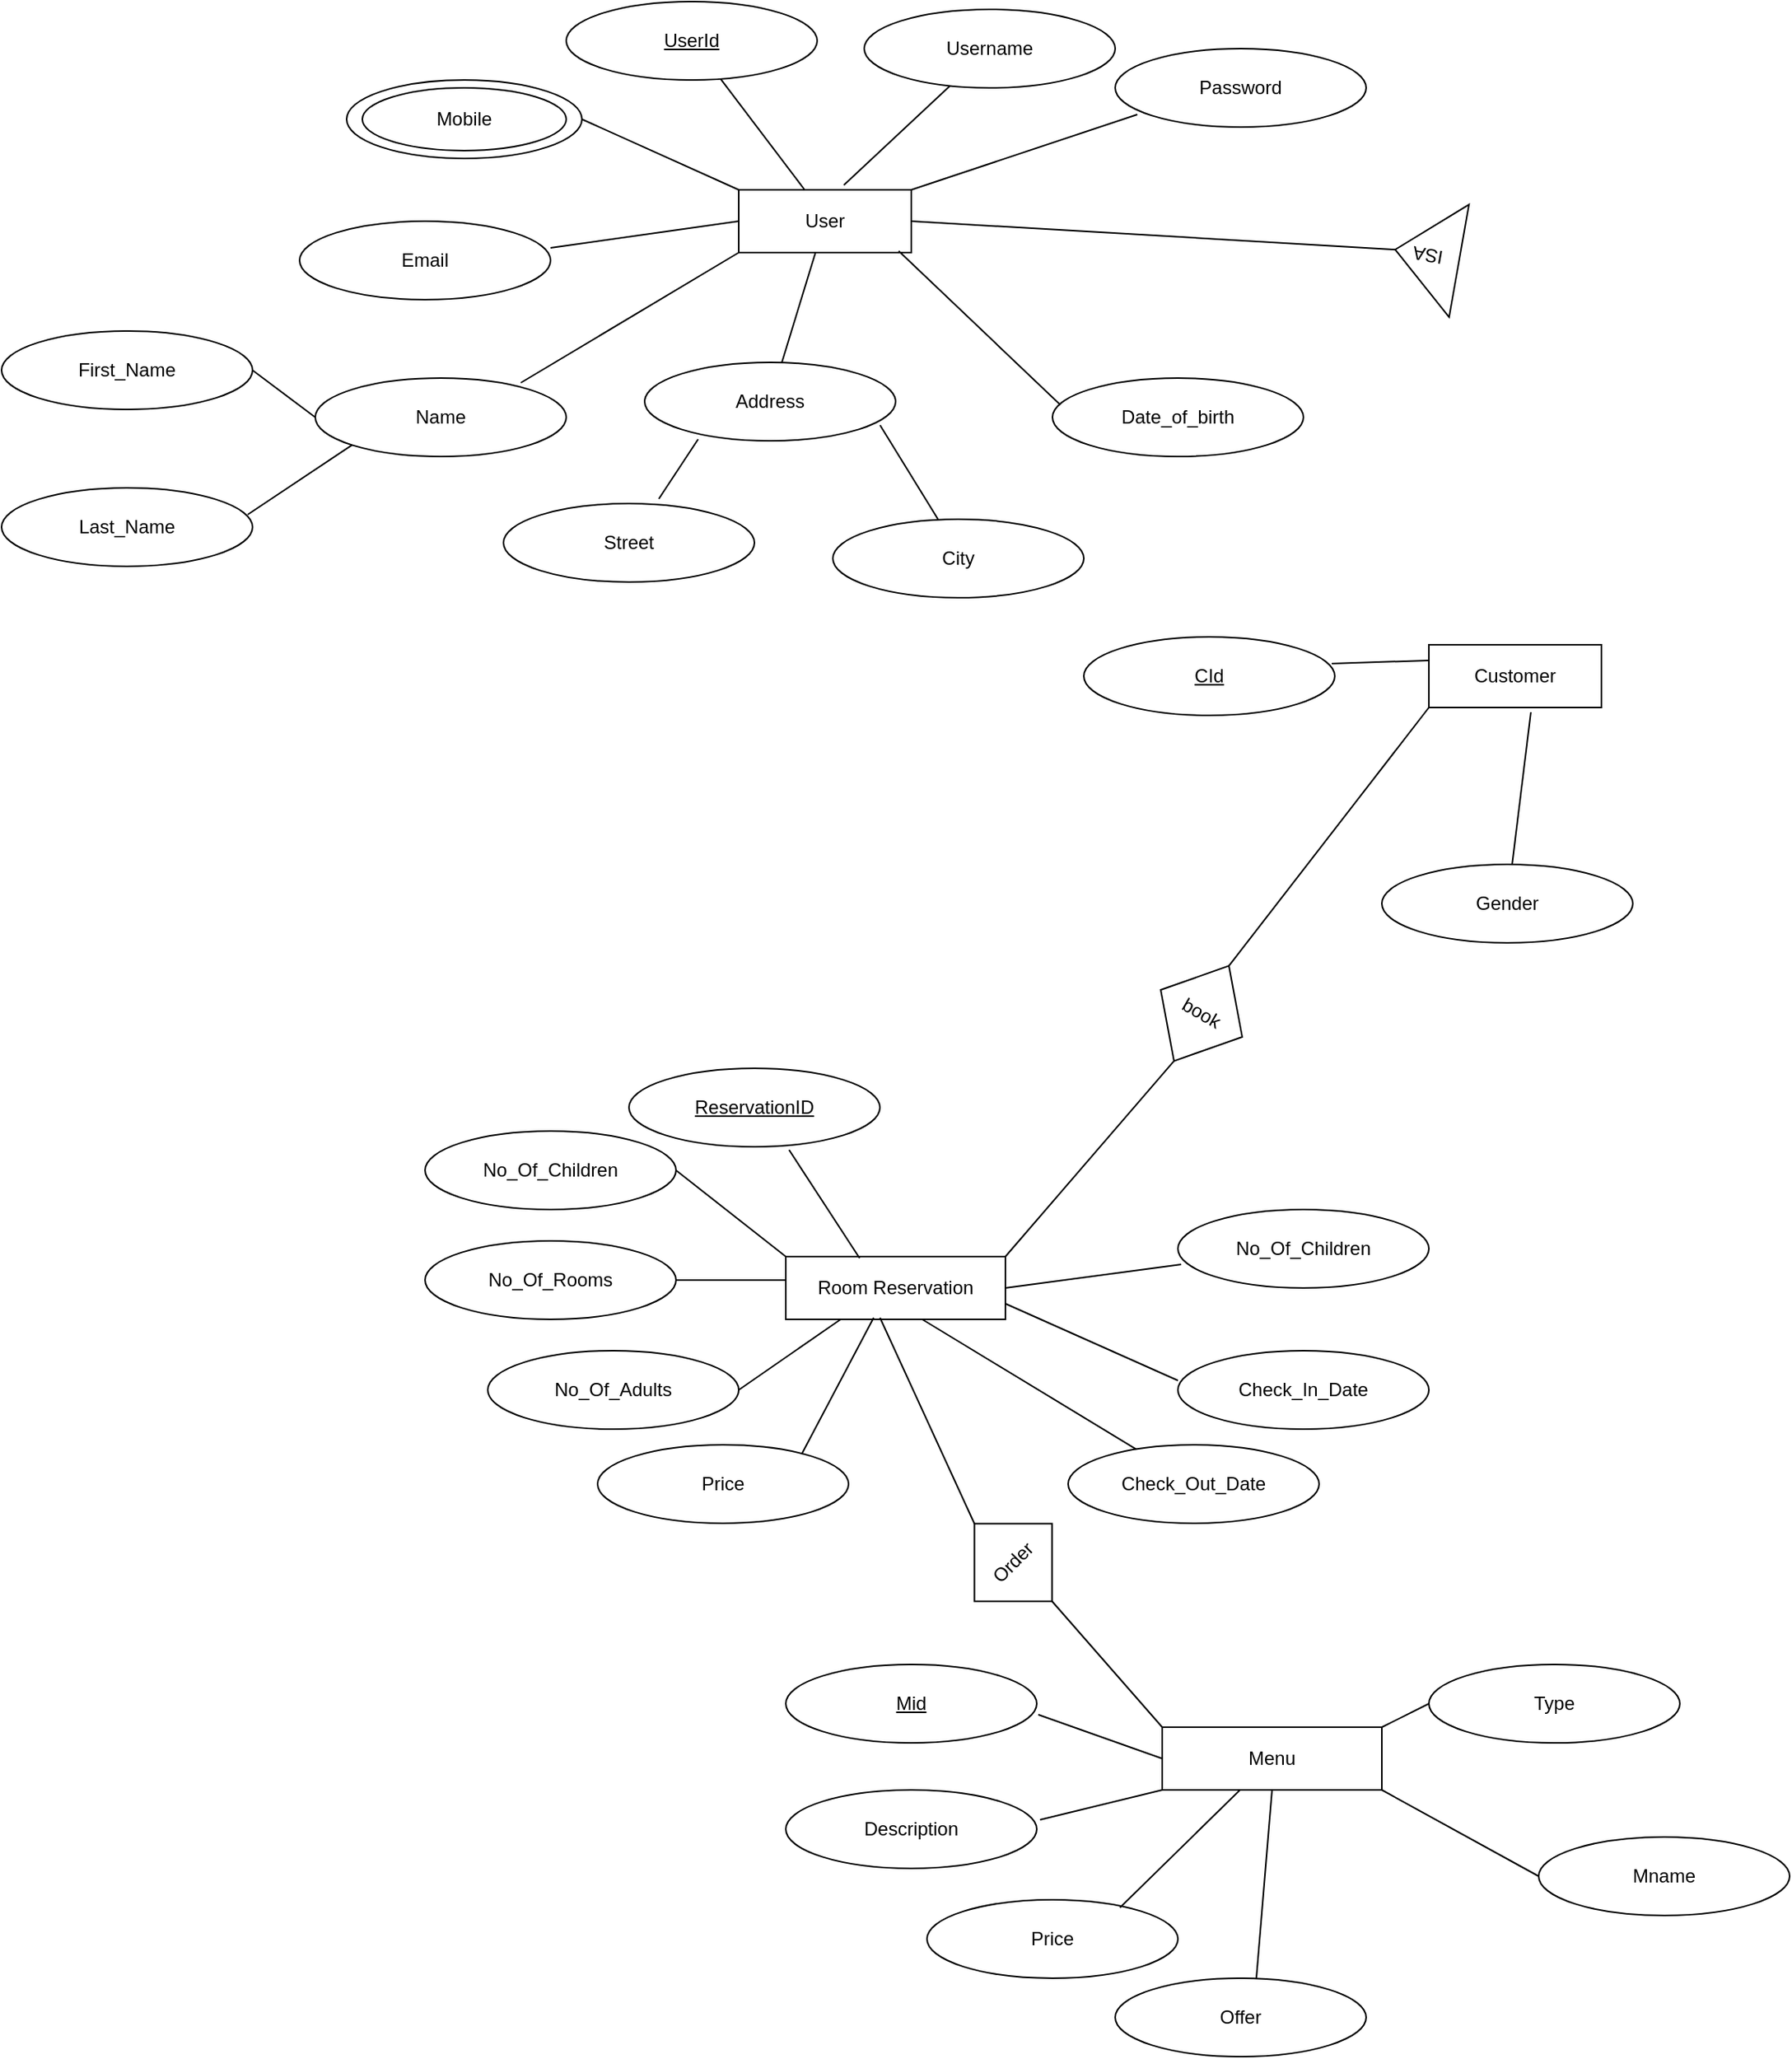 <mxfile version="14.7.3" type="github"><diagram id="YPV3U6656D_M8a14Zf06" name="Page-1"><mxGraphModel dx="2433" dy="627" grid="1" gridSize="10" guides="1" tooltips="1" connect="1" arrows="1" fold="1" page="1" pageScale="1" pageWidth="850" pageHeight="1100" math="0" shadow="0"><root><mxCell id="0"/><mxCell id="1" parent="0"/><mxCell id="ywrFgfz7s8btJCYknNwE-1" value="User" style="rounded=0;whiteSpace=wrap;html=1;" vertex="1" parent="1"><mxGeometry x="160" y="140" width="110" height="40" as="geometry"/></mxCell><mxCell id="ywrFgfz7s8btJCYknNwE-2" value="Username" style="ellipse;whiteSpace=wrap;html=1;" vertex="1" parent="1"><mxGeometry x="240" y="25" width="160" height="50" as="geometry"/></mxCell><mxCell id="ywrFgfz7s8btJCYknNwE-3" value="Password" style="ellipse;whiteSpace=wrap;html=1;" vertex="1" parent="1"><mxGeometry x="400" y="50" width="160" height="50" as="geometry"/></mxCell><mxCell id="ywrFgfz7s8btJCYknNwE-4" value="Date_of_birth" style="ellipse;whiteSpace=wrap;html=1;" vertex="1" parent="1"><mxGeometry x="360" y="260" width="160" height="50" as="geometry"/></mxCell><mxCell id="ywrFgfz7s8btJCYknNwE-5" value="Last_Name" style="ellipse;whiteSpace=wrap;html=1;" vertex="1" parent="1"><mxGeometry x="-310" y="330" width="160" height="50" as="geometry"/></mxCell><mxCell id="ywrFgfz7s8btJCYknNwE-6" value="First_Name" style="ellipse;whiteSpace=wrap;html=1;" vertex="1" parent="1"><mxGeometry x="-310" y="230" width="160" height="50" as="geometry"/></mxCell><mxCell id="ywrFgfz7s8btJCYknNwE-7" value="Name" style="ellipse;whiteSpace=wrap;html=1;" vertex="1" parent="1"><mxGeometry x="-110" y="260" width="160" height="50" as="geometry"/></mxCell><mxCell id="ywrFgfz7s8btJCYknNwE-8" value="&lt;u&gt;UserId&lt;/u&gt;" style="ellipse;whiteSpace=wrap;html=1;" vertex="1" parent="1"><mxGeometry x="50" y="20" width="160" height="50" as="geometry"/></mxCell><mxCell id="ywrFgfz7s8btJCYknNwE-9" value="Username" style="ellipse;whiteSpace=wrap;html=1;" vertex="1" parent="1"><mxGeometry x="-90" y="70" width="150" height="50" as="geometry"/></mxCell><mxCell id="ywrFgfz7s8btJCYknNwE-11" value="Email" style="ellipse;whiteSpace=wrap;html=1;" vertex="1" parent="1"><mxGeometry x="-120" y="160" width="160" height="50" as="geometry"/></mxCell><mxCell id="ywrFgfz7s8btJCYknNwE-12" value="City" style="ellipse;whiteSpace=wrap;html=1;" vertex="1" parent="1"><mxGeometry x="220" y="350" width="160" height="50" as="geometry"/></mxCell><mxCell id="ywrFgfz7s8btJCYknNwE-13" value="Street" style="ellipse;whiteSpace=wrap;html=1;" vertex="1" parent="1"><mxGeometry x="10" y="340" width="160" height="50" as="geometry"/></mxCell><mxCell id="ywrFgfz7s8btJCYknNwE-14" value="Address" style="ellipse;whiteSpace=wrap;html=1;" vertex="1" parent="1"><mxGeometry x="100" y="250" width="160" height="50" as="geometry"/></mxCell><mxCell id="ywrFgfz7s8btJCYknNwE-10" value="Mobile" style="ellipse;whiteSpace=wrap;html=1;" vertex="1" parent="1"><mxGeometry x="-80" y="75" width="130" height="40" as="geometry"/></mxCell><mxCell id="ywrFgfz7s8btJCYknNwE-15" value="" style="endArrow=none;html=1;exitX=0.609;exitY=-0.075;exitDx=0;exitDy=0;exitPerimeter=0;" edge="1" parent="1" source="ywrFgfz7s8btJCYknNwE-1" target="ywrFgfz7s8btJCYknNwE-2"><mxGeometry width="50" height="50" relative="1" as="geometry"><mxPoint x="220" y="210" as="sourcePoint"/><mxPoint x="270" y="160" as="targetPoint"/></mxGeometry></mxCell><mxCell id="ywrFgfz7s8btJCYknNwE-16" value="" style="endArrow=none;html=1;exitX=1;exitY=0;exitDx=0;exitDy=0;entryX=0.088;entryY=0.84;entryDx=0;entryDy=0;entryPerimeter=0;" edge="1" parent="1" source="ywrFgfz7s8btJCYknNwE-1" target="ywrFgfz7s8btJCYknNwE-3"><mxGeometry width="50" height="50" relative="1" as="geometry"><mxPoint x="236.99" y="147" as="sourcePoint"/><mxPoint x="304.653" y="83.712" as="targetPoint"/></mxGeometry></mxCell><mxCell id="ywrFgfz7s8btJCYknNwE-17" value="" style="endArrow=none;html=1;exitX=0.382;exitY=0;exitDx=0;exitDy=0;exitPerimeter=0;" edge="1" parent="1" source="ywrFgfz7s8btJCYknNwE-1" target="ywrFgfz7s8btJCYknNwE-8"><mxGeometry width="50" height="50" relative="1" as="geometry"><mxPoint x="246.99" y="157" as="sourcePoint"/><mxPoint x="314.653" y="93.712" as="targetPoint"/></mxGeometry></mxCell><mxCell id="ywrFgfz7s8btJCYknNwE-18" value="" style="endArrow=none;html=1;exitX=0;exitY=0;exitDx=0;exitDy=0;entryX=1;entryY=0.5;entryDx=0;entryDy=0;" edge="1" parent="1" source="ywrFgfz7s8btJCYknNwE-1" target="ywrFgfz7s8btJCYknNwE-9"><mxGeometry width="50" height="50" relative="1" as="geometry"><mxPoint x="256.99" y="167" as="sourcePoint"/><mxPoint x="324.653" y="103.712" as="targetPoint"/></mxGeometry></mxCell><mxCell id="ywrFgfz7s8btJCYknNwE-19" value="" style="endArrow=none;html=1;exitX=0;exitY=0.5;exitDx=0;exitDy=0;entryX=1;entryY=0.34;entryDx=0;entryDy=0;entryPerimeter=0;" edge="1" parent="1" source="ywrFgfz7s8btJCYknNwE-1" target="ywrFgfz7s8btJCYknNwE-11"><mxGeometry width="50" height="50" relative="1" as="geometry"><mxPoint x="266.99" y="177" as="sourcePoint"/><mxPoint x="334.653" y="113.712" as="targetPoint"/></mxGeometry></mxCell><mxCell id="ywrFgfz7s8btJCYknNwE-20" value="" style="endArrow=none;html=1;exitX=0.819;exitY=0.06;exitDx=0;exitDy=0;exitPerimeter=0;entryX=0;entryY=1;entryDx=0;entryDy=0;" edge="1" parent="1" source="ywrFgfz7s8btJCYknNwE-7" target="ywrFgfz7s8btJCYknNwE-1"><mxGeometry width="50" height="50" relative="1" as="geometry"><mxPoint x="30" y="260" as="sourcePoint"/><mxPoint x="344.653" y="123.712" as="targetPoint"/></mxGeometry></mxCell><mxCell id="ywrFgfz7s8btJCYknNwE-21" value="" style="endArrow=none;html=1;" edge="1" parent="1" source="ywrFgfz7s8btJCYknNwE-14" target="ywrFgfz7s8btJCYknNwE-1"><mxGeometry width="50" height="50" relative="1" as="geometry"><mxPoint x="286.99" y="197" as="sourcePoint"/><mxPoint x="354.653" y="133.712" as="targetPoint"/></mxGeometry></mxCell><mxCell id="ywrFgfz7s8btJCYknNwE-22" value="" style="endArrow=none;html=1;exitX=0.031;exitY=0.34;exitDx=0;exitDy=0;exitPerimeter=0;entryX=0.927;entryY=0.975;entryDx=0;entryDy=0;entryPerimeter=0;" edge="1" parent="1" source="ywrFgfz7s8btJCYknNwE-4" target="ywrFgfz7s8btJCYknNwE-1"><mxGeometry width="50" height="50" relative="1" as="geometry"><mxPoint x="296.99" y="207" as="sourcePoint"/><mxPoint x="364.653" y="143.712" as="targetPoint"/></mxGeometry></mxCell><mxCell id="ywrFgfz7s8btJCYknNwE-23" value="" style="endArrow=none;html=1;exitX=0.619;exitY=-0.06;exitDx=0;exitDy=0;exitPerimeter=0;entryX=0.213;entryY=0.98;entryDx=0;entryDy=0;entryPerimeter=0;" edge="1" parent="1" source="ywrFgfz7s8btJCYknNwE-13" target="ywrFgfz7s8btJCYknNwE-14"><mxGeometry width="50" height="50" relative="1" as="geometry"><mxPoint x="306.99" y="217" as="sourcePoint"/><mxPoint x="374.653" y="153.712" as="targetPoint"/></mxGeometry></mxCell><mxCell id="ywrFgfz7s8btJCYknNwE-24" value="" style="endArrow=none;html=1;exitX=0.938;exitY=0.8;exitDx=0;exitDy=0;entryX=0.419;entryY=0;entryDx=0;entryDy=0;entryPerimeter=0;exitPerimeter=0;" edge="1" parent="1" source="ywrFgfz7s8btJCYknNwE-14" target="ywrFgfz7s8btJCYknNwE-12"><mxGeometry width="50" height="50" relative="1" as="geometry"><mxPoint x="316.99" y="227" as="sourcePoint"/><mxPoint x="384.653" y="163.712" as="targetPoint"/></mxGeometry></mxCell><mxCell id="ywrFgfz7s8btJCYknNwE-25" value="" style="endArrow=none;html=1;exitX=1;exitY=0.5;exitDx=0;exitDy=0;entryX=0;entryY=0.5;entryDx=0;entryDy=0;" edge="1" parent="1" source="ywrFgfz7s8btJCYknNwE-6" target="ywrFgfz7s8btJCYknNwE-7"><mxGeometry width="50" height="50" relative="1" as="geometry"><mxPoint x="326.99" y="237" as="sourcePoint"/><mxPoint x="394.653" y="173.712" as="targetPoint"/></mxGeometry></mxCell><mxCell id="ywrFgfz7s8btJCYknNwE-26" value="" style="endArrow=none;html=1;exitX=0.981;exitY=0.34;exitDx=0;exitDy=0;exitPerimeter=0;entryX=0;entryY=1;entryDx=0;entryDy=0;" edge="1" parent="1" source="ywrFgfz7s8btJCYknNwE-5" target="ywrFgfz7s8btJCYknNwE-7"><mxGeometry width="50" height="50" relative="1" as="geometry"><mxPoint x="336.99" y="247" as="sourcePoint"/><mxPoint x="404.653" y="183.712" as="targetPoint"/></mxGeometry></mxCell><mxCell id="ywrFgfz7s8btJCYknNwE-27" value="ISA" style="triangle;whiteSpace=wrap;html=1;rotation=-170;" vertex="1" parent="1"><mxGeometry x="578.19" y="145.29" width="41.35" height="72.8" as="geometry"/></mxCell><mxCell id="ywrFgfz7s8btJCYknNwE-28" value="" style="endArrow=none;html=1;entryX=1;entryY=0.5;entryDx=0;entryDy=0;exitX=1;exitY=0.5;exitDx=0;exitDy=0;" edge="1" parent="1" source="ywrFgfz7s8btJCYknNwE-27" target="ywrFgfz7s8btJCYknNwE-1"><mxGeometry width="50" height="50" relative="1" as="geometry"><mxPoint x="220" y="270" as="sourcePoint"/><mxPoint x="270" y="220" as="targetPoint"/></mxGeometry></mxCell><mxCell id="ywrFgfz7s8btJCYknNwE-30" value="Customer" style="rounded=0;whiteSpace=wrap;html=1;" vertex="1" parent="1"><mxGeometry x="600" y="430" width="110" height="40" as="geometry"/></mxCell><mxCell id="ywrFgfz7s8btJCYknNwE-31" value="Gender" style="ellipse;whiteSpace=wrap;html=1;" vertex="1" parent="1"><mxGeometry x="570" y="570" width="160" height="50" as="geometry"/></mxCell><mxCell id="ywrFgfz7s8btJCYknNwE-33" value="&lt;u&gt;CId&lt;/u&gt;" style="ellipse;whiteSpace=wrap;html=1;" vertex="1" parent="1"><mxGeometry x="380" y="425" width="160" height="50" as="geometry"/></mxCell><mxCell id="ywrFgfz7s8btJCYknNwE-34" value="" style="endArrow=none;html=1;entryX=0;entryY=0.25;entryDx=0;entryDy=0;exitX=0.988;exitY=0.34;exitDx=0;exitDy=0;exitPerimeter=0;" edge="1" parent="1" source="ywrFgfz7s8btJCYknNwE-33" target="ywrFgfz7s8btJCYknNwE-30"><mxGeometry width="50" height="50" relative="1" as="geometry"><mxPoint x="220" y="450" as="sourcePoint"/><mxPoint x="270" y="400" as="targetPoint"/></mxGeometry></mxCell><mxCell id="ywrFgfz7s8btJCYknNwE-36" value="" style="endArrow=none;html=1;entryX=0.591;entryY=1.075;entryDx=0;entryDy=0;entryPerimeter=0;" edge="1" parent="1" source="ywrFgfz7s8btJCYknNwE-31" target="ywrFgfz7s8btJCYknNwE-30"><mxGeometry width="50" height="50" relative="1" as="geometry"><mxPoint x="220" y="450" as="sourcePoint"/><mxPoint x="270" y="400" as="targetPoint"/></mxGeometry></mxCell><mxCell id="ywrFgfz7s8btJCYknNwE-37" value="Room Reservation" style="rounded=0;whiteSpace=wrap;html=1;" vertex="1" parent="1"><mxGeometry x="190" y="820" width="140" height="40" as="geometry"/></mxCell><mxCell id="ywrFgfz7s8btJCYknNwE-38" value="book" style="rhombus;whiteSpace=wrap;html=1;direction=south;rotation=30;" vertex="1" parent="1"><mxGeometry x="425" y="630" width="60" height="70" as="geometry"/></mxCell><mxCell id="ywrFgfz7s8btJCYknNwE-39" value="" style="endArrow=none;html=1;entryX=1;entryY=0.5;entryDx=0;entryDy=0;exitX=1;exitY=0;exitDx=0;exitDy=0;" edge="1" parent="1" source="ywrFgfz7s8btJCYknNwE-37" target="ywrFgfz7s8btJCYknNwE-38"><mxGeometry width="50" height="50" relative="1" as="geometry"><mxPoint x="220" y="660" as="sourcePoint"/><mxPoint x="270" y="610" as="targetPoint"/></mxGeometry></mxCell><mxCell id="ywrFgfz7s8btJCYknNwE-40" value="" style="endArrow=none;html=1;entryX=0;entryY=1;entryDx=0;entryDy=0;exitX=0;exitY=0.5;exitDx=0;exitDy=0;" edge="1" parent="1" source="ywrFgfz7s8btJCYknNwE-38" target="ywrFgfz7s8btJCYknNwE-30"><mxGeometry width="50" height="50" relative="1" as="geometry"><mxPoint x="220" y="660" as="sourcePoint"/><mxPoint x="270" y="610" as="targetPoint"/></mxGeometry></mxCell><mxCell id="ywrFgfz7s8btJCYknNwE-41" value="&lt;u&gt;ReservationID&lt;/u&gt;" style="ellipse;whiteSpace=wrap;html=1;" vertex="1" parent="1"><mxGeometry x="90" y="700" width="160" height="50" as="geometry"/></mxCell><mxCell id="ywrFgfz7s8btJCYknNwE-42" value="No_Of_Children" style="ellipse;whiteSpace=wrap;html=1;" vertex="1" parent="1"><mxGeometry x="-40" y="740" width="160" height="50" as="geometry"/></mxCell><mxCell id="ywrFgfz7s8btJCYknNwE-43" value="No_Of_Rooms" style="ellipse;whiteSpace=wrap;html=1;" vertex="1" parent="1"><mxGeometry x="-40" y="810" width="160" height="50" as="geometry"/></mxCell><mxCell id="ywrFgfz7s8btJCYknNwE-44" value="Price" style="ellipse;whiteSpace=wrap;html=1;" vertex="1" parent="1"><mxGeometry x="70" y="940" width="160" height="50" as="geometry"/></mxCell><mxCell id="ywrFgfz7s8btJCYknNwE-45" value="Check_Out_Date" style="ellipse;whiteSpace=wrap;html=1;" vertex="1" parent="1"><mxGeometry x="370" y="940" width="160" height="50" as="geometry"/></mxCell><mxCell id="ywrFgfz7s8btJCYknNwE-46" value="Check_In_Date" style="ellipse;whiteSpace=wrap;html=1;" vertex="1" parent="1"><mxGeometry x="440" y="880" width="160" height="50" as="geometry"/></mxCell><mxCell id="ywrFgfz7s8btJCYknNwE-47" value="No_Of_Children" style="ellipse;whiteSpace=wrap;html=1;" vertex="1" parent="1"><mxGeometry x="440" y="790" width="160" height="50" as="geometry"/></mxCell><mxCell id="ywrFgfz7s8btJCYknNwE-48" value="No_Of_Adults" style="ellipse;whiteSpace=wrap;html=1;" vertex="1" parent="1"><mxGeometry y="880" width="160" height="50" as="geometry"/></mxCell><mxCell id="ywrFgfz7s8btJCYknNwE-49" value="" style="endArrow=none;html=1;exitX=0.638;exitY=1.04;exitDx=0;exitDy=0;exitPerimeter=0;entryX=0.336;entryY=0.025;entryDx=0;entryDy=0;entryPerimeter=0;" edge="1" parent="1" source="ywrFgfz7s8btJCYknNwE-41" target="ywrFgfz7s8btJCYknNwE-37"><mxGeometry width="50" height="50" relative="1" as="geometry"><mxPoint x="220" y="900" as="sourcePoint"/><mxPoint x="270" y="850" as="targetPoint"/></mxGeometry></mxCell><mxCell id="ywrFgfz7s8btJCYknNwE-50" value="" style="endArrow=none;html=1;entryX=0;entryY=0;entryDx=0;entryDy=0;exitX=1;exitY=0.5;exitDx=0;exitDy=0;" edge="1" parent="1" source="ywrFgfz7s8btJCYknNwE-42" target="ywrFgfz7s8btJCYknNwE-37"><mxGeometry width="50" height="50" relative="1" as="geometry"><mxPoint x="130" y="780" as="sourcePoint"/><mxPoint x="247.04" y="831" as="targetPoint"/></mxGeometry></mxCell><mxCell id="ywrFgfz7s8btJCYknNwE-51" value="" style="endArrow=none;html=1;exitX=1;exitY=0.5;exitDx=0;exitDy=0;" edge="1" parent="1" source="ywrFgfz7s8btJCYknNwE-43"><mxGeometry width="50" height="50" relative="1" as="geometry"><mxPoint x="212.08" y="772" as="sourcePoint"/><mxPoint x="190" y="835" as="targetPoint"/></mxGeometry></mxCell><mxCell id="ywrFgfz7s8btJCYknNwE-52" value="" style="endArrow=none;html=1;exitX=1;exitY=0.5;exitDx=0;exitDy=0;entryX=0.25;entryY=1;entryDx=0;entryDy=0;" edge="1" parent="1" source="ywrFgfz7s8btJCYknNwE-48" target="ywrFgfz7s8btJCYknNwE-37"><mxGeometry width="50" height="50" relative="1" as="geometry"><mxPoint x="222.08" y="782" as="sourcePoint"/><mxPoint x="267.04" y="851" as="targetPoint"/></mxGeometry></mxCell><mxCell id="ywrFgfz7s8btJCYknNwE-53" value="" style="endArrow=none;html=1;exitX=0.4;exitY=0.975;exitDx=0;exitDy=0;exitPerimeter=0;entryX=0.813;entryY=0.12;entryDx=0;entryDy=0;entryPerimeter=0;" edge="1" parent="1" source="ywrFgfz7s8btJCYknNwE-37" target="ywrFgfz7s8btJCYknNwE-44"><mxGeometry width="50" height="50" relative="1" as="geometry"><mxPoint x="232.08" y="792" as="sourcePoint"/><mxPoint x="277.04" y="861" as="targetPoint"/></mxGeometry></mxCell><mxCell id="ywrFgfz7s8btJCYknNwE-54" value="" style="endArrow=none;html=1;exitX=0.621;exitY=1;exitDx=0;exitDy=0;exitPerimeter=0;" edge="1" parent="1" source="ywrFgfz7s8btJCYknNwE-37" target="ywrFgfz7s8btJCYknNwE-45"><mxGeometry width="50" height="50" relative="1" as="geometry"><mxPoint x="242.08" y="802" as="sourcePoint"/><mxPoint x="287.04" y="871" as="targetPoint"/></mxGeometry></mxCell><mxCell id="ywrFgfz7s8btJCYknNwE-55" value="" style="endArrow=none;html=1;exitX=1;exitY=0.75;exitDx=0;exitDy=0;entryX=0;entryY=0.38;entryDx=0;entryDy=0;entryPerimeter=0;" edge="1" parent="1" source="ywrFgfz7s8btJCYknNwE-37" target="ywrFgfz7s8btJCYknNwE-46"><mxGeometry width="50" height="50" relative="1" as="geometry"><mxPoint x="252.08" y="812" as="sourcePoint"/><mxPoint x="297.04" y="881" as="targetPoint"/></mxGeometry></mxCell><mxCell id="ywrFgfz7s8btJCYknNwE-56" value="" style="endArrow=none;html=1;exitX=1;exitY=0.5;exitDx=0;exitDy=0;entryX=0.013;entryY=0.7;entryDx=0;entryDy=0;entryPerimeter=0;" edge="1" parent="1" source="ywrFgfz7s8btJCYknNwE-37" target="ywrFgfz7s8btJCYknNwE-47"><mxGeometry width="50" height="50" relative="1" as="geometry"><mxPoint x="262.08" y="822" as="sourcePoint"/><mxPoint x="307.04" y="891" as="targetPoint"/></mxGeometry></mxCell><mxCell id="ywrFgfz7s8btJCYknNwE-57" value="Menu" style="rounded=0;whiteSpace=wrap;html=1;" vertex="1" parent="1"><mxGeometry x="430" y="1120" width="140" height="40" as="geometry"/></mxCell><mxCell id="ywrFgfz7s8btJCYknNwE-58" value="Mname" style="ellipse;whiteSpace=wrap;html=1;" vertex="1" parent="1"><mxGeometry x="670" y="1190" width="160" height="50" as="geometry"/></mxCell><mxCell id="ywrFgfz7s8btJCYknNwE-59" value="Price" style="ellipse;whiteSpace=wrap;html=1;" vertex="1" parent="1"><mxGeometry x="280" y="1230" width="160" height="50" as="geometry"/></mxCell><mxCell id="ywrFgfz7s8btJCYknNwE-60" value="Description" style="ellipse;whiteSpace=wrap;html=1;" vertex="1" parent="1"><mxGeometry x="190" y="1160" width="160" height="50" as="geometry"/></mxCell><mxCell id="ywrFgfz7s8btJCYknNwE-61" value="&lt;u&gt;Mid&lt;/u&gt;" style="ellipse;whiteSpace=wrap;html=1;" vertex="1" parent="1"><mxGeometry x="190" y="1080" width="160" height="50" as="geometry"/></mxCell><mxCell id="ywrFgfz7s8btJCYknNwE-62" value="Type" style="ellipse;whiteSpace=wrap;html=1;" vertex="1" parent="1"><mxGeometry x="600" y="1080" width="160" height="50" as="geometry"/></mxCell><mxCell id="ywrFgfz7s8btJCYknNwE-63" value="Offer" style="ellipse;whiteSpace=wrap;html=1;" vertex="1" parent="1"><mxGeometry x="400" y="1280" width="160" height="50" as="geometry"/></mxCell><mxCell id="ywrFgfz7s8btJCYknNwE-64" value="" style="endArrow=none;html=1;entryX=0;entryY=0.5;entryDx=0;entryDy=0;exitX=1.006;exitY=0.64;exitDx=0;exitDy=0;exitPerimeter=0;" edge="1" parent="1" source="ywrFgfz7s8btJCYknNwE-61" target="ywrFgfz7s8btJCYknNwE-57"><mxGeometry width="50" height="50" relative="1" as="geometry"><mxPoint x="220" y="1200" as="sourcePoint"/><mxPoint x="270" y="1150" as="targetPoint"/></mxGeometry></mxCell><mxCell id="ywrFgfz7s8btJCYknNwE-65" value="" style="endArrow=none;html=1;entryX=0;entryY=1;entryDx=0;entryDy=0;exitX=1.013;exitY=0.38;exitDx=0;exitDy=0;exitPerimeter=0;" edge="1" parent="1" source="ywrFgfz7s8btJCYknNwE-60" target="ywrFgfz7s8btJCYknNwE-57"><mxGeometry width="50" height="50" relative="1" as="geometry"><mxPoint x="220" y="1200" as="sourcePoint"/><mxPoint x="270" y="1150" as="targetPoint"/></mxGeometry></mxCell><mxCell id="ywrFgfz7s8btJCYknNwE-67" value="" style="endArrow=none;html=1;exitX=0.769;exitY=0.1;exitDx=0;exitDy=0;exitPerimeter=0;" edge="1" parent="1" source="ywrFgfz7s8btJCYknNwE-59" target="ywrFgfz7s8btJCYknNwE-57"><mxGeometry width="50" height="50" relative="1" as="geometry"><mxPoint x="220" y="1200" as="sourcePoint"/><mxPoint x="270" y="1150" as="targetPoint"/></mxGeometry></mxCell><mxCell id="ywrFgfz7s8btJCYknNwE-70" value="" style="endArrow=none;html=1;entryX=0.5;entryY=1;entryDx=0;entryDy=0;" edge="1" parent="1" target="ywrFgfz7s8btJCYknNwE-57"><mxGeometry width="50" height="50" relative="1" as="geometry"><mxPoint x="490" y="1280" as="sourcePoint"/><mxPoint x="270" y="1150" as="targetPoint"/></mxGeometry></mxCell><mxCell id="ywrFgfz7s8btJCYknNwE-71" value="" style="endArrow=none;html=1;entryX=1;entryY=0;entryDx=0;entryDy=0;exitX=0;exitY=0.5;exitDx=0;exitDy=0;" edge="1" parent="1" source="ywrFgfz7s8btJCYknNwE-62" target="ywrFgfz7s8btJCYknNwE-57"><mxGeometry width="50" height="50" relative="1" as="geometry"><mxPoint x="220" y="1200" as="sourcePoint"/><mxPoint x="270" y="1150" as="targetPoint"/></mxGeometry></mxCell><mxCell id="ywrFgfz7s8btJCYknNwE-72" value="" style="endArrow=none;html=1;entryX=0;entryY=0.5;entryDx=0;entryDy=0;exitX=1;exitY=1;exitDx=0;exitDy=0;" edge="1" parent="1" source="ywrFgfz7s8btJCYknNwE-57" target="ywrFgfz7s8btJCYknNwE-58"><mxGeometry width="50" height="50" relative="1" as="geometry"><mxPoint x="220" y="1200" as="sourcePoint"/><mxPoint x="270" y="1150" as="targetPoint"/></mxGeometry></mxCell><mxCell id="ywrFgfz7s8btJCYknNwE-73" value="Order" style="rhombus;whiteSpace=wrap;html=1;rotation=-45;" vertex="1" parent="1"><mxGeometry x="300" y="980" width="70" height="70" as="geometry"/></mxCell><mxCell id="ywrFgfz7s8btJCYknNwE-74" value="" style="endArrow=none;html=1;exitX=0.429;exitY=0.975;exitDx=0;exitDy=0;entryX=0.5;entryY=0;entryDx=0;entryDy=0;exitPerimeter=0;" edge="1" parent="1" source="ywrFgfz7s8btJCYknNwE-37" target="ywrFgfz7s8btJCYknNwE-73"><mxGeometry width="50" height="50" relative="1" as="geometry"><mxPoint x="220" y="1110" as="sourcePoint"/><mxPoint x="270" y="1060" as="targetPoint"/></mxGeometry></mxCell><mxCell id="ywrFgfz7s8btJCYknNwE-75" value="" style="endArrow=none;html=1;exitX=0;exitY=0;exitDx=0;exitDy=0;entryX=0.5;entryY=1;entryDx=0;entryDy=0;" edge="1" parent="1" source="ywrFgfz7s8btJCYknNwE-57" target="ywrFgfz7s8btJCYknNwE-73"><mxGeometry width="50" height="50" relative="1" as="geometry"><mxPoint x="220" y="1110" as="sourcePoint"/><mxPoint x="270" y="1060" as="targetPoint"/></mxGeometry></mxCell></root></mxGraphModel></diagram></mxfile>